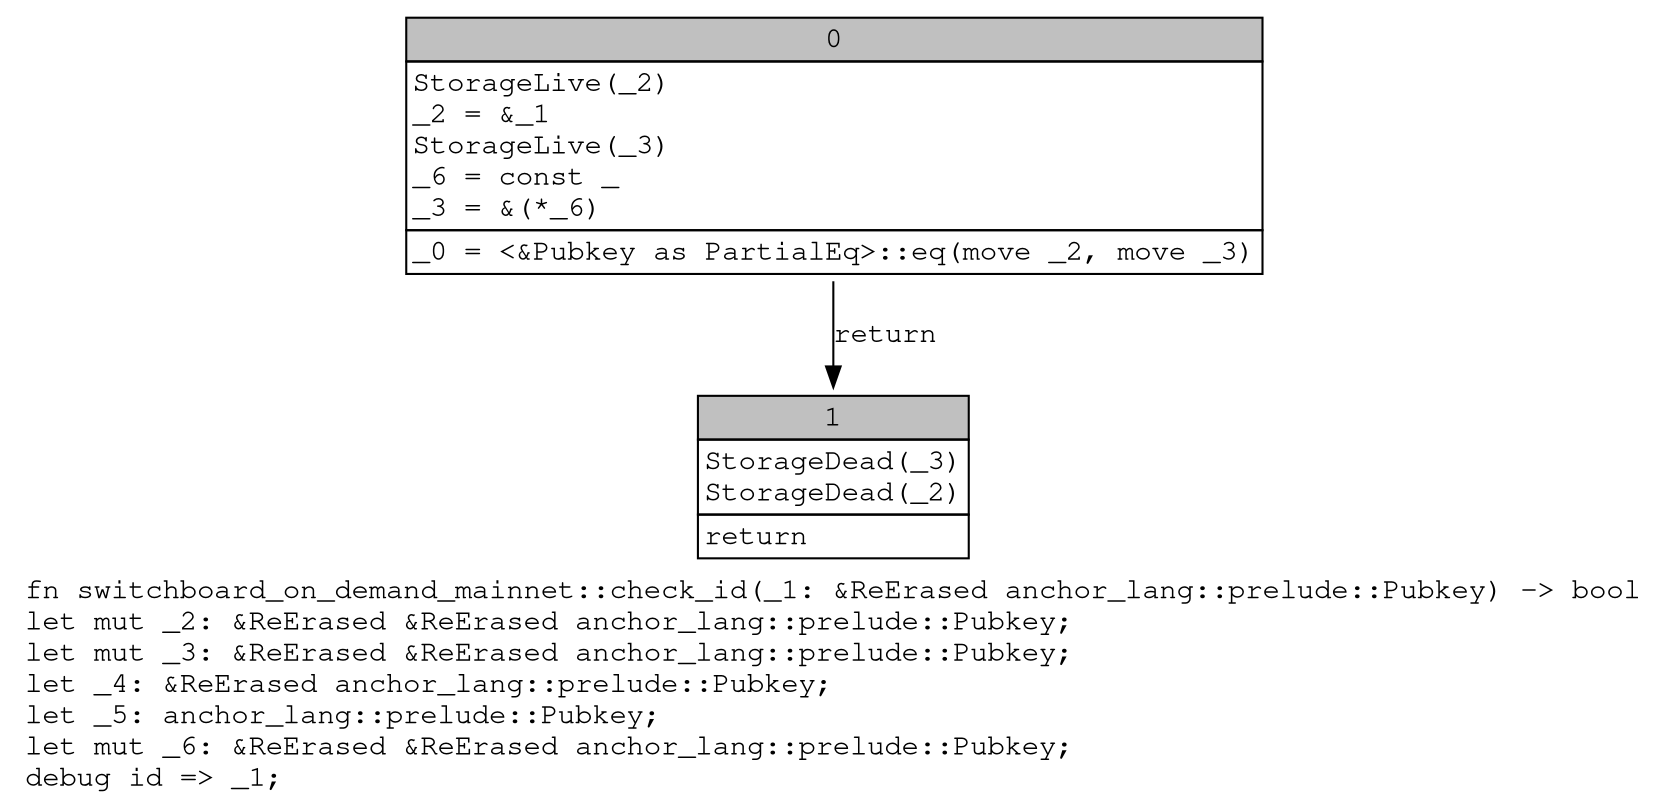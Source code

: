 digraph Mir_0_129 {
    graph [fontname="Courier, monospace"];
    node [fontname="Courier, monospace"];
    edge [fontname="Courier, monospace"];
    label=<fn switchboard_on_demand_mainnet::check_id(_1: &amp;ReErased anchor_lang::prelude::Pubkey) -&gt; bool<br align="left"/>let mut _2: &amp;ReErased &amp;ReErased anchor_lang::prelude::Pubkey;<br align="left"/>let mut _3: &amp;ReErased &amp;ReErased anchor_lang::prelude::Pubkey;<br align="left"/>let _4: &amp;ReErased anchor_lang::prelude::Pubkey;<br align="left"/>let _5: anchor_lang::prelude::Pubkey;<br align="left"/>let mut _6: &amp;ReErased &amp;ReErased anchor_lang::prelude::Pubkey;<br align="left"/>debug id =&gt; _1;<br align="left"/>>;
    bb0__0_129 [shape="none", label=<<table border="0" cellborder="1" cellspacing="0"><tr><td bgcolor="gray" align="center" colspan="1">0</td></tr><tr><td align="left" balign="left">StorageLive(_2)<br/>_2 = &amp;_1<br/>StorageLive(_3)<br/>_6 = const _<br/>_3 = &amp;(*_6)<br/></td></tr><tr><td align="left">_0 = &lt;&amp;Pubkey as PartialEq&gt;::eq(move _2, move _3)</td></tr></table>>];
    bb1__0_129 [shape="none", label=<<table border="0" cellborder="1" cellspacing="0"><tr><td bgcolor="gray" align="center" colspan="1">1</td></tr><tr><td align="left" balign="left">StorageDead(_3)<br/>StorageDead(_2)<br/></td></tr><tr><td align="left">return</td></tr></table>>];
    bb0__0_129 -> bb1__0_129 [label="return"];
}
